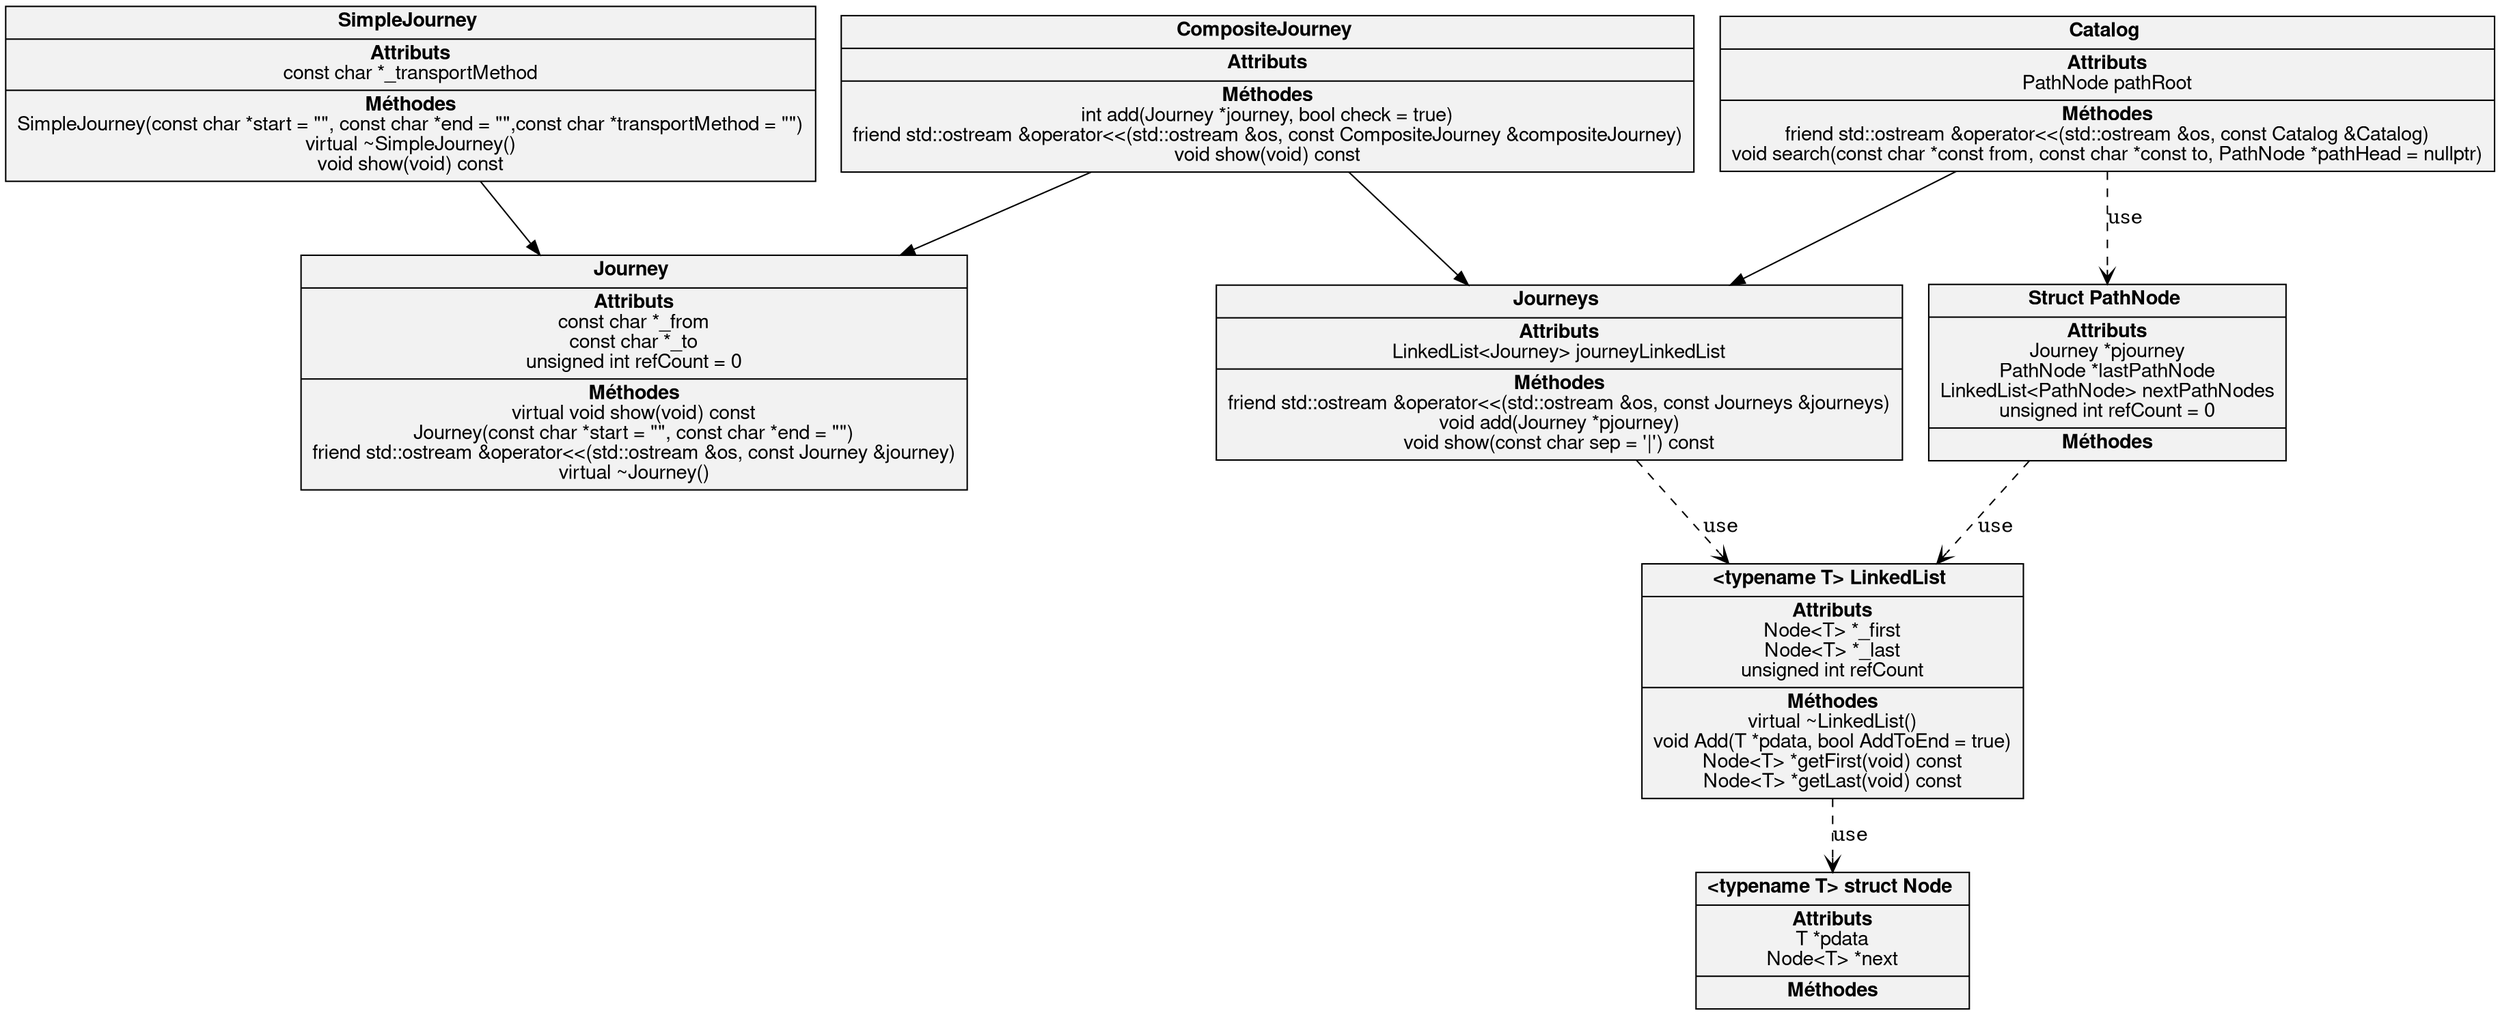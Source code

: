 digraph graphname {
    node [fontname = "Helvetica,Arial,sans-serif"; shape = record; style = filled; fillcolor = gray95;];
    
    
    
    
    "Journey" [label = <{<b>Journey</b>  |<b>Attributs</b><br/>const char *_from<br/>const char *_to<br/>unsigned int refCount = 0|<b>Méthodes</b><br/>virtual void show(void) const<br/>Journey(const char *start = &quot;&quot;, const char *end = &quot;&quot;)<br/>friend std::ostream &amp;operator&lt;&lt;(std::ostream &amp;os, const Journey &amp;journey)<br/>virtual ~Journey()}>;];
    
    
    "SimpleJourney" [label = <{<b>SimpleJourney</b>  |<b>Attributs</b><br/>const char *_transportMethod|<b>Méthodes</b><br/>SimpleJourney(const char *start = &quot;&quot;, const char *end = &quot;&quot;,const char *transportMethod = &quot;&quot;)<br/>virtual ~SimpleJourney()<br/>void show(void) const}>;];
    
    
    "Journeys" [label = <{<b>Journeys</b>  |<b>Attributs</b><br/>LinkedList&lt;Journey&gt; journeyLinkedList|<b>Méthodes</b><br/>friend std::ostream &amp;operator&lt;&lt;(std::ostream &amp;os, const Journeys &amp;journeys)<br/>void add(Journey *pjourney)<br/>void show(const char sep = &#x27;\|&#x27;) const}>;];
    
    
    "Catalog" [label = <{<b>Catalog</b>  |<b>Attributs</b><br/>PathNode pathRoot<br/>|<b>Méthodes</b><br/>friend std::ostream &amp;operator&lt;&lt;(std::ostream &amp;os, const Catalog &amp;Catalog)<br/>void search(const char *const from, const char *const to, PathNode *pathHead = nullptr)}>;];
    
    
    "Struct PathNode" [label = <{<b>Struct PathNode</b>  |<b>Attributs</b><br/>Journey *pjourney<br/>PathNode *lastPathNode<br/>LinkedList&lt;PathNode&gt; nextPathNodes<br/>unsigned int refCount = 0|<b>Méthodes</b>}>;];
    
    
    "CompositeJourney" [label = <{<b>CompositeJourney</b>  |<b>Attributs</b>|<b>Méthodes</b><br/>int add(Journey *journey, bool check = true)<br/>friend std::ostream &amp;operator&lt;&lt;(std::ostream &amp;os, const CompositeJourney &amp;compositeJourney)<br/>void show(void) const}>;];
    
    
    "<typename T> struct Node" [label = <{<b>&lt;typename T&gt; struct Node</b>  |<b>Attributs</b><br/>T *pdata<br/>Node&lt;T&gt; *next|<b>Méthodes</b>}>;];
    
    
    "<typename T> LinkedList" [label = <{<b>&lt;typename T&gt; LinkedList</b>  |<b>Attributs</b><br/>Node&lt;T&gt; *_first<br/>Node&lt;T&gt; *_last<br/>unsigned int refCount|<b>Méthodes</b><br/>virtual ~LinkedList()<br/>void Add(T *pdata, bool AddToEnd = true)<br/>Node&lt;T&gt; *getFirst(void) const<br/>Node&lt;T&gt; *getLast(void) const}>;];
    
    Catalog -> Journeys;
    CompositeJourney -> Journeys;
    CompositeJourney -> Journey;
    SimpleJourney -> Journey;
    
    edge [arrowhead = vee; style = dashed;];
    "<typename T> LinkedList" -> "<typename T> struct Node" [label = use;];
    Catalog -> "Struct PathNode" [label = use;];
    "Struct PathNode" -> "<typename T> LinkedList" [label = use;];
    Journeys -> "<typename T> LinkedList" [label = use;];
}